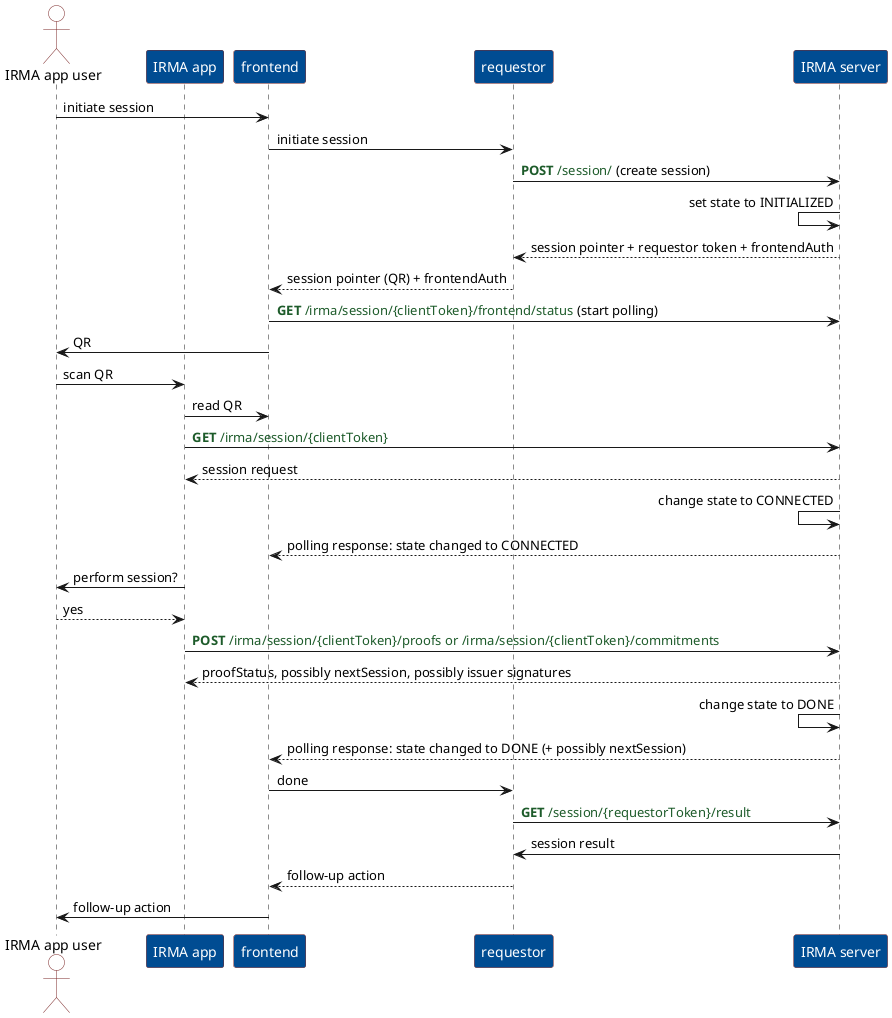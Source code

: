 @startuml session-no-pairing
skinparam sequence {
backgroundColor #transparent
ActorBorderColor #7A2626
ActorBackgroundColor #transparent
ParticipantBorderColor #7A2626
ParticipantBackgroundColor #004C92
ParticipantFontColor white
} 

actor "IRMA app user" as user
participant "IRMA app" as app
participant frontend as browser
participant "requestor" as requestor
participant "IRMA server" as server

user -> browser: initiate session
browser -> requestor: initiate session
requestor -> server: <font color=#1D5B2A>**POST** /session/</font> (create session)
server <- server: set state to INITIALIZED   
server --> requestor: session pointer + requestor token + frontendAuth 
requestor --> browser: session pointer (QR) + frontendAuth
browser -> server: <font color=#1D5B2A>**GET** /irma/session/{clientToken}/frontend/status </font>(start polling)
browser -> user: QR
user -> app: scan QR
app -> browser: read QR
app -> server: <font color=#1D5B2A>**GET** /irma/session/{clientToken}</font>
return session request
server <- server: change state to CONNECTED
server --> browser: polling response: state changed to CONNECTED

app -> user: perform session?
return yes

app -> server: <font color=#1D5B2A>**POST** /irma/session/{clientToken}/proofs or /irma/session/{clientToken}/commitments</font>
return proofStatus, possibly nextSession, possibly issuer signatures
server <- server: change state to DONE

server --> browser: polling response: state changed to DONE (+ possibly nextSession)
browser -> requestor: done
requestor -> server: <font color=#1D5B2A>**GET** /session/{requestorToken}/result
server -> requestor: session result
requestor --> browser: follow-up action

browser -> user: follow-up action

@enduml
